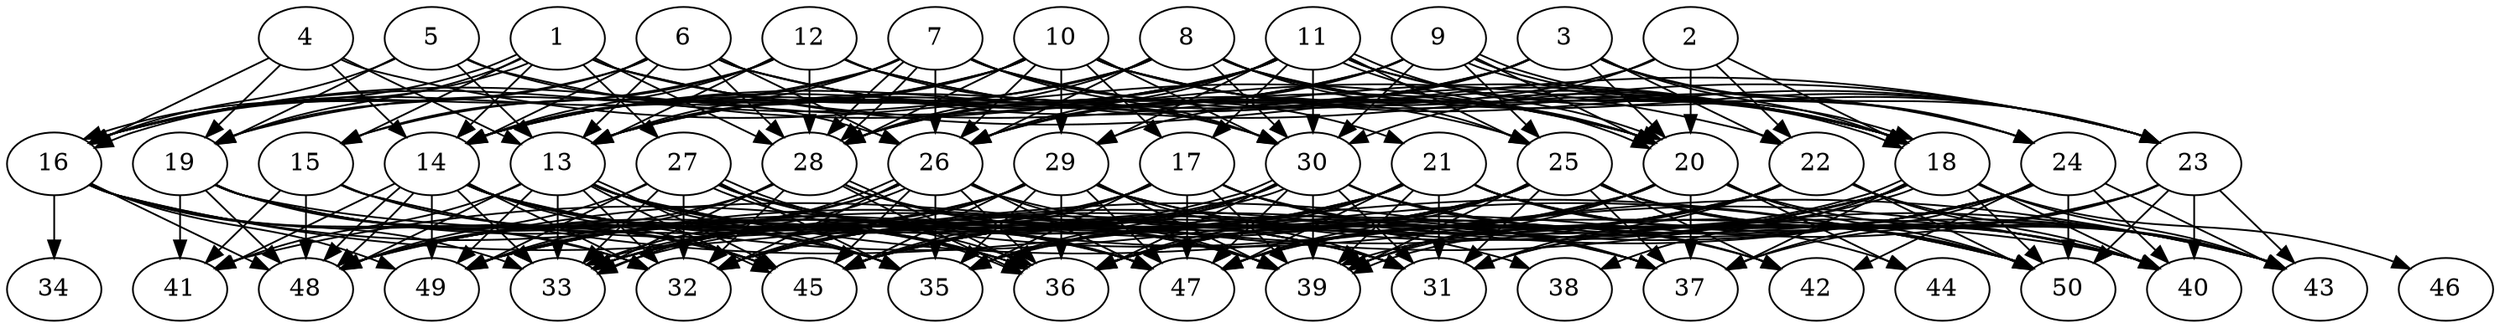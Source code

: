 // DAG automatically generated by daggen at Tue Aug  6 16:32:29 2019
// ./daggen --dot -n 50 --ccr 0.4 --fat 0.8 --regular 0.5 --density 0.9 --mindata 5242880 --maxdata 52428800 
digraph G {
  1 [size="46246400", alpha="0.08", expect_size="18498560"] 
  1 -> 14 [size ="18498560"]
  1 -> 15 [size ="18498560"]
  1 -> 16 [size ="18498560"]
  1 -> 16 [size ="18498560"]
  1 -> 18 [size ="18498560"]
  1 -> 19 [size ="18498560"]
  1 -> 23 [size ="18498560"]
  1 -> 27 [size ="18498560"]
  1 -> 28 [size ="18498560"]
  1 -> 30 [size ="18498560"]
  2 [size="109836800", alpha="0.18", expect_size="43934720"] 
  2 -> 18 [size ="43934720"]
  2 -> 20 [size ="43934720"]
  2 -> 22 [size ="43934720"]
  2 -> 26 [size ="43934720"]
  2 -> 30 [size ="43934720"]
  3 [size="126571520", alpha="0.17", expect_size="50628608"] 
  3 -> 13 [size ="50628608"]
  3 -> 14 [size ="50628608"]
  3 -> 18 [size ="50628608"]
  3 -> 20 [size ="50628608"]
  3 -> 22 [size ="50628608"]
  3 -> 23 [size ="50628608"]
  3 -> 24 [size ="50628608"]
  3 -> 26 [size ="50628608"]
  3 -> 28 [size ="50628608"]
  3 -> 29 [size ="50628608"]
  4 [size="66109440", alpha="0.08", expect_size="26443776"] 
  4 -> 13 [size ="26443776"]
  4 -> 14 [size ="26443776"]
  4 -> 16 [size ="26443776"]
  4 -> 19 [size ="26443776"]
  4 -> 20 [size ="26443776"]
  5 [size="46167040", alpha="0.00", expect_size="18466816"] 
  5 -> 13 [size ="18466816"]
  5 -> 16 [size ="18466816"]
  5 -> 19 [size ="18466816"]
  5 -> 22 [size ="18466816"]
  5 -> 26 [size ="18466816"]
  6 [size="100518400", alpha="0.13", expect_size="40207360"] 
  6 -> 13 [size ="40207360"]
  6 -> 14 [size ="40207360"]
  6 -> 16 [size ="40207360"]
  6 -> 18 [size ="40207360"]
  6 -> 19 [size ="40207360"]
  6 -> 20 [size ="40207360"]
  6 -> 25 [size ="40207360"]
  6 -> 26 [size ="40207360"]
  6 -> 28 [size ="40207360"]
  7 [size="89364480", alpha="0.08", expect_size="35745792"] 
  7 -> 13 [size ="35745792"]
  7 -> 14 [size ="35745792"]
  7 -> 16 [size ="35745792"]
  7 -> 18 [size ="35745792"]
  7 -> 20 [size ="35745792"]
  7 -> 21 [size ="35745792"]
  7 -> 26 [size ="35745792"]
  7 -> 28 [size ="35745792"]
  7 -> 28 [size ="35745792"]
  7 -> 30 [size ="35745792"]
  8 [size="68177920", alpha="0.03", expect_size="27271168"] 
  8 -> 13 [size ="27271168"]
  8 -> 14 [size ="27271168"]
  8 -> 16 [size ="27271168"]
  8 -> 18 [size ="27271168"]
  8 -> 20 [size ="27271168"]
  8 -> 23 [size ="27271168"]
  8 -> 25 [size ="27271168"]
  8 -> 26 [size ="27271168"]
  8 -> 28 [size ="27271168"]
  8 -> 30 [size ="27271168"]
  9 [size="120238080", alpha="0.19", expect_size="48095232"] 
  9 -> 13 [size ="48095232"]
  9 -> 14 [size ="48095232"]
  9 -> 18 [size ="48095232"]
  9 -> 18 [size ="48095232"]
  9 -> 20 [size ="48095232"]
  9 -> 24 [size ="48095232"]
  9 -> 25 [size ="48095232"]
  9 -> 26 [size ="48095232"]
  9 -> 28 [size ="48095232"]
  9 -> 30 [size ="48095232"]
  10 [size="130931200", alpha="0.06", expect_size="52372480"] 
  10 -> 13 [size ="52372480"]
  10 -> 14 [size ="52372480"]
  10 -> 15 [size ="52372480"]
  10 -> 17 [size ="52372480"]
  10 -> 18 [size ="52372480"]
  10 -> 19 [size ="52372480"]
  10 -> 20 [size ="52372480"]
  10 -> 23 [size ="52372480"]
  10 -> 24 [size ="52372480"]
  10 -> 26 [size ="52372480"]
  10 -> 28 [size ="52372480"]
  10 -> 29 [size ="52372480"]
  10 -> 30 [size ="52372480"]
  11 [size="93716480", alpha="0.09", expect_size="37486592"] 
  11 -> 13 [size ="37486592"]
  11 -> 14 [size ="37486592"]
  11 -> 16 [size ="37486592"]
  11 -> 17 [size ="37486592"]
  11 -> 18 [size ="37486592"]
  11 -> 20 [size ="37486592"]
  11 -> 20 [size ="37486592"]
  11 -> 23 [size ="37486592"]
  11 -> 25 [size ="37486592"]
  11 -> 26 [size ="37486592"]
  11 -> 28 [size ="37486592"]
  11 -> 29 [size ="37486592"]
  11 -> 30 [size ="37486592"]
  12 [size="23861760", alpha="0.05", expect_size="9544704"] 
  12 -> 13 [size ="9544704"]
  12 -> 14 [size ="9544704"]
  12 -> 15 [size ="9544704"]
  12 -> 16 [size ="9544704"]
  12 -> 18 [size ="9544704"]
  12 -> 23 [size ="9544704"]
  12 -> 28 [size ="9544704"]
  12 -> 30 [size ="9544704"]
  13 [size="130288640", alpha="0.06", expect_size="52115456"] 
  13 -> 31 [size ="52115456"]
  13 -> 32 [size ="52115456"]
  13 -> 33 [size ="52115456"]
  13 -> 35 [size ="52115456"]
  13 -> 36 [size ="52115456"]
  13 -> 41 [size ="52115456"]
  13 -> 43 [size ="52115456"]
  13 -> 45 [size ="52115456"]
  13 -> 45 [size ="52115456"]
  13 -> 47 [size ="52115456"]
  13 -> 48 [size ="52115456"]
  13 -> 49 [size ="52115456"]
  14 [size="113489920", alpha="0.11", expect_size="45395968"] 
  14 -> 31 [size ="45395968"]
  14 -> 32 [size ="45395968"]
  14 -> 33 [size ="45395968"]
  14 -> 35 [size ="45395968"]
  14 -> 36 [size ="45395968"]
  14 -> 39 [size ="45395968"]
  14 -> 41 [size ="45395968"]
  14 -> 45 [size ="45395968"]
  14 -> 47 [size ="45395968"]
  14 -> 48 [size ="45395968"]
  14 -> 48 [size ="45395968"]
  14 -> 49 [size ="45395968"]
  14 -> 50 [size ="45395968"]
  15 [size="45486080", alpha="0.13", expect_size="18194432"] 
  15 -> 31 [size ="18194432"]
  15 -> 41 [size ="18194432"]
  15 -> 45 [size ="18194432"]
  15 -> 48 [size ="18194432"]
  15 -> 50 [size ="18194432"]
  16 [size="48427520", alpha="0.14", expect_size="19371008"] 
  16 -> 32 [size ="19371008"]
  16 -> 33 [size ="19371008"]
  16 -> 34 [size ="19371008"]
  16 -> 37 [size ="19371008"]
  16 -> 39 [size ="19371008"]
  16 -> 45 [size ="19371008"]
  16 -> 48 [size ="19371008"]
  16 -> 49 [size ="19371008"]
  17 [size="123965440", alpha="0.03", expect_size="49586176"] 
  17 -> 32 [size ="49586176"]
  17 -> 33 [size ="49586176"]
  17 -> 35 [size ="49586176"]
  17 -> 37 [size ="49586176"]
  17 -> 39 [size ="49586176"]
  17 -> 40 [size ="49586176"]
  17 -> 42 [size ="49586176"]
  17 -> 45 [size ="49586176"]
  17 -> 47 [size ="49586176"]
  17 -> 48 [size ="49586176"]
  18 [size="55892480", alpha="0.10", expect_size="22356992"] 
  18 -> 32 [size ="22356992"]
  18 -> 37 [size ="22356992"]
  18 -> 38 [size ="22356992"]
  18 -> 39 [size ="22356992"]
  18 -> 39 [size ="22356992"]
  18 -> 40 [size ="22356992"]
  18 -> 43 [size ="22356992"]
  18 -> 45 [size ="22356992"]
  18 -> 46 [size ="22356992"]
  18 -> 47 [size ="22356992"]
  18 -> 48 [size ="22356992"]
  18 -> 50 [size ="22356992"]
  19 [size="73543680", alpha="0.07", expect_size="29417472"] 
  19 -> 32 [size ="29417472"]
  19 -> 35 [size ="29417472"]
  19 -> 36 [size ="29417472"]
  19 -> 40 [size ="29417472"]
  19 -> 41 [size ="29417472"]
  19 -> 45 [size ="29417472"]
  19 -> 47 [size ="29417472"]
  19 -> 48 [size ="29417472"]
  20 [size="67650560", alpha="0.06", expect_size="27060224"] 
  20 -> 36 [size ="27060224"]
  20 -> 37 [size ="27060224"]
  20 -> 39 [size ="27060224"]
  20 -> 41 [size ="27060224"]
  20 -> 43 [size ="27060224"]
  20 -> 44 [size ="27060224"]
  20 -> 45 [size ="27060224"]
  20 -> 47 [size ="27060224"]
  20 -> 50 [size ="27060224"]
  21 [size="101847040", alpha="0.10", expect_size="40738816"] 
  21 -> 31 [size ="40738816"]
  21 -> 32 [size ="40738816"]
  21 -> 33 [size ="40738816"]
  21 -> 35 [size ="40738816"]
  21 -> 36 [size ="40738816"]
  21 -> 39 [size ="40738816"]
  21 -> 40 [size ="40738816"]
  21 -> 43 [size ="40738816"]
  21 -> 44 [size ="40738816"]
  21 -> 45 [size ="40738816"]
  21 -> 47 [size ="40738816"]
  21 -> 49 [size ="40738816"]
  21 -> 50 [size ="40738816"]
  22 [size="35717120", alpha="0.10", expect_size="14286848"] 
  22 -> 31 [size ="14286848"]
  22 -> 36 [size ="14286848"]
  22 -> 39 [size ="14286848"]
  22 -> 40 [size ="14286848"]
  22 -> 43 [size ="14286848"]
  22 -> 45 [size ="14286848"]
  22 -> 47 [size ="14286848"]
  22 -> 49 [size ="14286848"]
  22 -> 50 [size ="14286848"]
  23 [size="65431040", alpha="0.10", expect_size="26172416"] 
  23 -> 31 [size ="26172416"]
  23 -> 36 [size ="26172416"]
  23 -> 37 [size ="26172416"]
  23 -> 40 [size ="26172416"]
  23 -> 43 [size ="26172416"]
  23 -> 50 [size ="26172416"]
  24 [size="103618560", alpha="0.19", expect_size="41447424"] 
  24 -> 31 [size ="41447424"]
  24 -> 32 [size ="41447424"]
  24 -> 35 [size ="41447424"]
  24 -> 36 [size ="41447424"]
  24 -> 37 [size ="41447424"]
  24 -> 40 [size ="41447424"]
  24 -> 42 [size ="41447424"]
  24 -> 43 [size ="41447424"]
  24 -> 45 [size ="41447424"]
  24 -> 50 [size ="41447424"]
  25 [size="50560000", alpha="0.13", expect_size="20224000"] 
  25 -> 31 [size ="20224000"]
  25 -> 32 [size ="20224000"]
  25 -> 33 [size ="20224000"]
  25 -> 35 [size ="20224000"]
  25 -> 36 [size ="20224000"]
  25 -> 37 [size ="20224000"]
  25 -> 39 [size ="20224000"]
  25 -> 40 [size ="20224000"]
  25 -> 42 [size ="20224000"]
  25 -> 43 [size ="20224000"]
  25 -> 47 [size ="20224000"]
  25 -> 49 [size ="20224000"]
  25 -> 50 [size ="20224000"]
  26 [size="127372800", alpha="0.02", expect_size="50949120"] 
  26 -> 32 [size ="50949120"]
  26 -> 33 [size ="50949120"]
  26 -> 33 [size ="50949120"]
  26 -> 35 [size ="50949120"]
  26 -> 36 [size ="50949120"]
  26 -> 37 [size ="50949120"]
  26 -> 39 [size ="50949120"]
  26 -> 45 [size ="50949120"]
  26 -> 47 [size ="50949120"]
  26 -> 48 [size ="50949120"]
  26 -> 49 [size ="50949120"]
  27 [size="94031360", alpha="0.04", expect_size="37612544"] 
  27 -> 32 [size ="37612544"]
  27 -> 33 [size ="37612544"]
  27 -> 35 [size ="37612544"]
  27 -> 36 [size ="37612544"]
  27 -> 36 [size ="37612544"]
  27 -> 37 [size ="37612544"]
  27 -> 40 [size ="37612544"]
  27 -> 47 [size ="37612544"]
  27 -> 48 [size ="37612544"]
  27 -> 49 [size ="37612544"]
  28 [size="110853120", alpha="0.15", expect_size="44341248"] 
  28 -> 32 [size ="44341248"]
  28 -> 33 [size ="44341248"]
  28 -> 36 [size ="44341248"]
  28 -> 36 [size ="44341248"]
  28 -> 38 [size ="44341248"]
  28 -> 39 [size ="44341248"]
  28 -> 48 [size ="44341248"]
  28 -> 49 [size ="44341248"]
  29 [size="49953280", alpha="0.05", expect_size="19981312"] 
  29 -> 31 [size ="19981312"]
  29 -> 32 [size ="19981312"]
  29 -> 33 [size ="19981312"]
  29 -> 35 [size ="19981312"]
  29 -> 36 [size ="19981312"]
  29 -> 39 [size ="19981312"]
  29 -> 43 [size ="19981312"]
  29 -> 45 [size ="19981312"]
  29 -> 47 [size ="19981312"]
  29 -> 48 [size ="19981312"]
  29 -> 49 [size ="19981312"]
  29 -> 50 [size ="19981312"]
  30 [size="92113920", alpha="0.14", expect_size="36845568"] 
  30 -> 31 [size ="36845568"]
  30 -> 33 [size ="36845568"]
  30 -> 33 [size ="36845568"]
  30 -> 35 [size ="36845568"]
  30 -> 36 [size ="36845568"]
  30 -> 39 [size ="36845568"]
  30 -> 42 [size ="36845568"]
  30 -> 43 [size ="36845568"]
  30 -> 45 [size ="36845568"]
  30 -> 47 [size ="36845568"]
  30 -> 48 [size ="36845568"]
  30 -> 50 [size ="36845568"]
  31 [size="125145600", alpha="0.18", expect_size="50058240"] 
  32 [size="64227840", alpha="0.03", expect_size="25691136"] 
  33 [size="124052480", alpha="0.08", expect_size="49620992"] 
  34 [size="64194560", alpha="0.09", expect_size="25677824"] 
  35 [size="55618560", alpha="0.17", expect_size="22247424"] 
  36 [size="13422080", alpha="0.10", expect_size="5368832"] 
  37 [size="25016320", alpha="0.02", expect_size="10006528"] 
  38 [size="48698880", alpha="0.02", expect_size="19479552"] 
  39 [size="21575680", alpha="0.12", expect_size="8630272"] 
  40 [size="50780160", alpha="0.10", expect_size="20312064"] 
  41 [size="18206720", alpha="0.04", expect_size="7282688"] 
  42 [size="122434560", alpha="0.02", expect_size="48973824"] 
  43 [size="20318720", alpha="0.09", expect_size="8127488"] 
  44 [size="64977920", alpha="0.11", expect_size="25991168"] 
  45 [size="120862720", alpha="0.19", expect_size="48345088"] 
  46 [size="102389760", alpha="0.07", expect_size="40955904"] 
  47 [size="44881920", alpha="0.09", expect_size="17952768"] 
  48 [size="59194880", alpha="0.07", expect_size="23677952"] 
  49 [size="70149120", alpha="0.11", expect_size="28059648"] 
  50 [size="20224000", alpha="0.09", expect_size="8089600"] 
}
